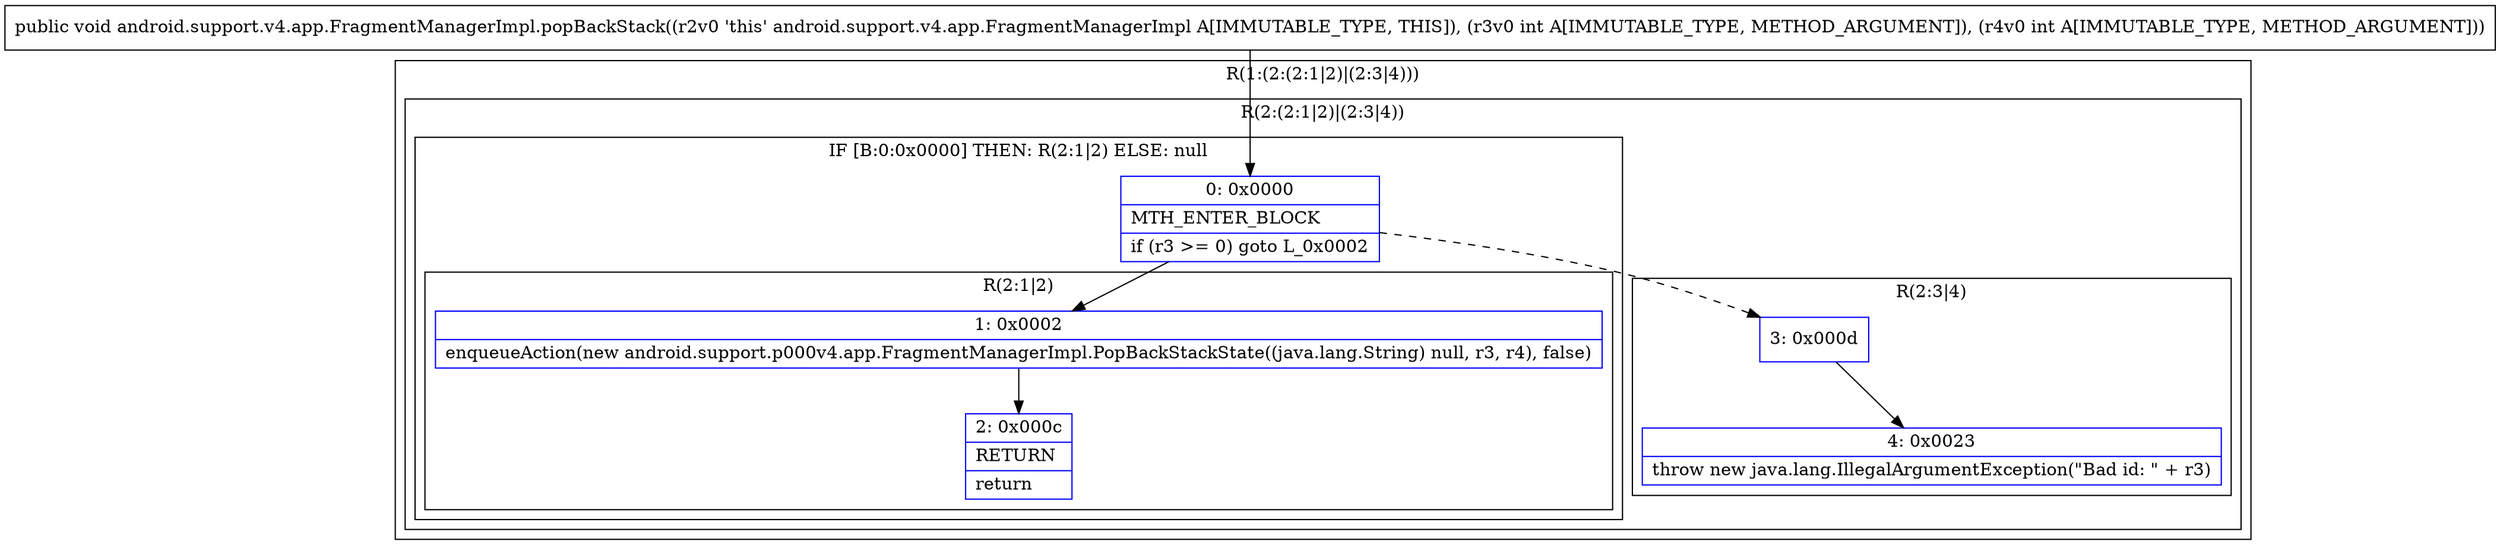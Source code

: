 digraph "CFG forandroid.support.v4.app.FragmentManagerImpl.popBackStack(II)V" {
subgraph cluster_Region_1493074270 {
label = "R(1:(2:(2:1|2)|(2:3|4)))";
node [shape=record,color=blue];
subgraph cluster_Region_1432956899 {
label = "R(2:(2:1|2)|(2:3|4))";
node [shape=record,color=blue];
subgraph cluster_IfRegion_1488530992 {
label = "IF [B:0:0x0000] THEN: R(2:1|2) ELSE: null";
node [shape=record,color=blue];
Node_0 [shape=record,label="{0\:\ 0x0000|MTH_ENTER_BLOCK\l|if (r3 \>= 0) goto L_0x0002\l}"];
subgraph cluster_Region_17230507 {
label = "R(2:1|2)";
node [shape=record,color=blue];
Node_1 [shape=record,label="{1\:\ 0x0002|enqueueAction(new android.support.p000v4.app.FragmentManagerImpl.PopBackStackState((java.lang.String) null, r3, r4), false)\l}"];
Node_2 [shape=record,label="{2\:\ 0x000c|RETURN\l|return\l}"];
}
}
subgraph cluster_Region_761163684 {
label = "R(2:3|4)";
node [shape=record,color=blue];
Node_3 [shape=record,label="{3\:\ 0x000d}"];
Node_4 [shape=record,label="{4\:\ 0x0023|throw new java.lang.IllegalArgumentException(\"Bad id: \" + r3)\l}"];
}
}
}
MethodNode[shape=record,label="{public void android.support.v4.app.FragmentManagerImpl.popBackStack((r2v0 'this' android.support.v4.app.FragmentManagerImpl A[IMMUTABLE_TYPE, THIS]), (r3v0 int A[IMMUTABLE_TYPE, METHOD_ARGUMENT]), (r4v0 int A[IMMUTABLE_TYPE, METHOD_ARGUMENT])) }"];
MethodNode -> Node_0;
Node_0 -> Node_1;
Node_0 -> Node_3[style=dashed];
Node_1 -> Node_2;
Node_3 -> Node_4;
}

